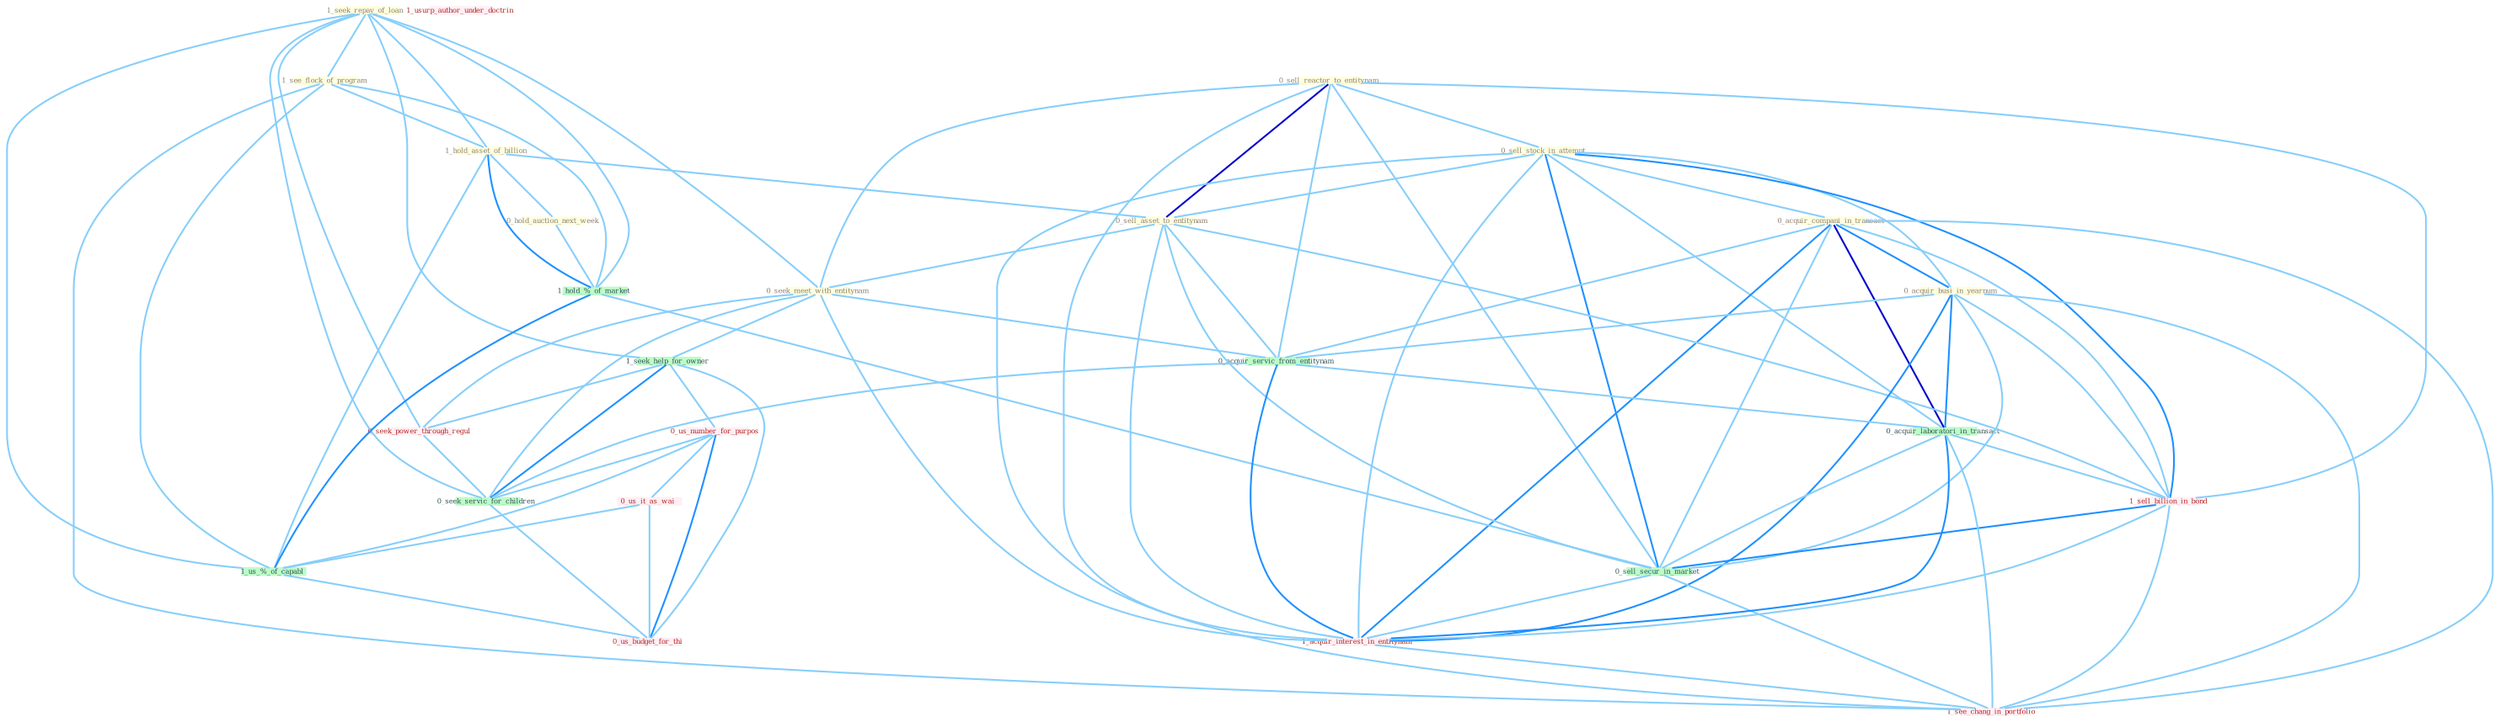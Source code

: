 Graph G{ 
    node
    [shape=polygon,style=filled,width=.5,height=.06,color="#BDFCC9",fixedsize=true,fontsize=4,
    fontcolor="#2f4f4f"];
    {node
    [color="#ffffe0", fontcolor="#8b7d6b"] "1_seek_repay_of_loan " "1_see_flock_of_program " "1_hold_asset_of_billion " "0_sell_reactor_to_entitynam " "0_sell_stock_in_attempt " "0_acquir_compani_in_transact " "0_sell_asset_to_entitynam " "0_seek_meet_with_entitynam " "0_acquir_busi_in_yearnum " "0_hold_auction_next_week "}
{node [color="#fff0f5", fontcolor="#b22222"] "0_seek_power_through_regul " "0_us_number_for_purpos " "1_sell_billion_in_bond " "0_us_it_as_wai " "1_usurp_author_under_doctrin " "1_acquir_interest_in_entitynam " "1_see_chang_in_portfolio " "0_us_budget_for_thi "}
edge [color="#B0E2FF"];

	"1_seek_repay_of_loan " -- "1_see_flock_of_program " [w="1", color="#87cefa" ];
	"1_seek_repay_of_loan " -- "1_hold_asset_of_billion " [w="1", color="#87cefa" ];
	"1_seek_repay_of_loan " -- "0_seek_meet_with_entitynam " [w="1", color="#87cefa" ];
	"1_seek_repay_of_loan " -- "1_seek_help_for_owner " [w="1", color="#87cefa" ];
	"1_seek_repay_of_loan " -- "1_hold_%_of_market " [w="1", color="#87cefa" ];
	"1_seek_repay_of_loan " -- "0_seek_power_through_regul " [w="1", color="#87cefa" ];
	"1_seek_repay_of_loan " -- "1_us_%_of_capabl " [w="1", color="#87cefa" ];
	"1_seek_repay_of_loan " -- "0_seek_servic_for_children " [w="1", color="#87cefa" ];
	"1_see_flock_of_program " -- "1_hold_asset_of_billion " [w="1", color="#87cefa" ];
	"1_see_flock_of_program " -- "1_hold_%_of_market " [w="1", color="#87cefa" ];
	"1_see_flock_of_program " -- "1_us_%_of_capabl " [w="1", color="#87cefa" ];
	"1_see_flock_of_program " -- "1_see_chang_in_portfolio " [w="1", color="#87cefa" ];
	"1_hold_asset_of_billion " -- "0_sell_asset_to_entitynam " [w="1", color="#87cefa" ];
	"1_hold_asset_of_billion " -- "0_hold_auction_next_week " [w="1", color="#87cefa" ];
	"1_hold_asset_of_billion " -- "1_hold_%_of_market " [w="2", color="#1e90ff" , len=0.8];
	"1_hold_asset_of_billion " -- "1_us_%_of_capabl " [w="1", color="#87cefa" ];
	"0_sell_reactor_to_entitynam " -- "0_sell_stock_in_attempt " [w="1", color="#87cefa" ];
	"0_sell_reactor_to_entitynam " -- "0_sell_asset_to_entitynam " [w="3", color="#0000cd" , len=0.6];
	"0_sell_reactor_to_entitynam " -- "0_seek_meet_with_entitynam " [w="1", color="#87cefa" ];
	"0_sell_reactor_to_entitynam " -- "0_acquir_servic_from_entitynam " [w="1", color="#87cefa" ];
	"0_sell_reactor_to_entitynam " -- "1_sell_billion_in_bond " [w="1", color="#87cefa" ];
	"0_sell_reactor_to_entitynam " -- "0_sell_secur_in_market " [w="1", color="#87cefa" ];
	"0_sell_reactor_to_entitynam " -- "1_acquir_interest_in_entitynam " [w="1", color="#87cefa" ];
	"0_sell_stock_in_attempt " -- "0_acquir_compani_in_transact " [w="1", color="#87cefa" ];
	"0_sell_stock_in_attempt " -- "0_sell_asset_to_entitynam " [w="1", color="#87cefa" ];
	"0_sell_stock_in_attempt " -- "0_acquir_busi_in_yearnum " [w="1", color="#87cefa" ];
	"0_sell_stock_in_attempt " -- "0_acquir_laboratori_in_transact " [w="1", color="#87cefa" ];
	"0_sell_stock_in_attempt " -- "1_sell_billion_in_bond " [w="2", color="#1e90ff" , len=0.8];
	"0_sell_stock_in_attempt " -- "0_sell_secur_in_market " [w="2", color="#1e90ff" , len=0.8];
	"0_sell_stock_in_attempt " -- "1_acquir_interest_in_entitynam " [w="1", color="#87cefa" ];
	"0_sell_stock_in_attempt " -- "1_see_chang_in_portfolio " [w="1", color="#87cefa" ];
	"0_acquir_compani_in_transact " -- "0_acquir_busi_in_yearnum " [w="2", color="#1e90ff" , len=0.8];
	"0_acquir_compani_in_transact " -- "0_acquir_servic_from_entitynam " [w="1", color="#87cefa" ];
	"0_acquir_compani_in_transact " -- "0_acquir_laboratori_in_transact " [w="3", color="#0000cd" , len=0.6];
	"0_acquir_compani_in_transact " -- "1_sell_billion_in_bond " [w="1", color="#87cefa" ];
	"0_acquir_compani_in_transact " -- "0_sell_secur_in_market " [w="1", color="#87cefa" ];
	"0_acquir_compani_in_transact " -- "1_acquir_interest_in_entitynam " [w="2", color="#1e90ff" , len=0.8];
	"0_acquir_compani_in_transact " -- "1_see_chang_in_portfolio " [w="1", color="#87cefa" ];
	"0_sell_asset_to_entitynam " -- "0_seek_meet_with_entitynam " [w="1", color="#87cefa" ];
	"0_sell_asset_to_entitynam " -- "0_acquir_servic_from_entitynam " [w="1", color="#87cefa" ];
	"0_sell_asset_to_entitynam " -- "1_sell_billion_in_bond " [w="1", color="#87cefa" ];
	"0_sell_asset_to_entitynam " -- "0_sell_secur_in_market " [w="1", color="#87cefa" ];
	"0_sell_asset_to_entitynam " -- "1_acquir_interest_in_entitynam " [w="1", color="#87cefa" ];
	"0_seek_meet_with_entitynam " -- "1_seek_help_for_owner " [w="1", color="#87cefa" ];
	"0_seek_meet_with_entitynam " -- "0_acquir_servic_from_entitynam " [w="1", color="#87cefa" ];
	"0_seek_meet_with_entitynam " -- "0_seek_power_through_regul " [w="1", color="#87cefa" ];
	"0_seek_meet_with_entitynam " -- "1_acquir_interest_in_entitynam " [w="1", color="#87cefa" ];
	"0_seek_meet_with_entitynam " -- "0_seek_servic_for_children " [w="1", color="#87cefa" ];
	"0_acquir_busi_in_yearnum " -- "0_acquir_servic_from_entitynam " [w="1", color="#87cefa" ];
	"0_acquir_busi_in_yearnum " -- "0_acquir_laboratori_in_transact " [w="2", color="#1e90ff" , len=0.8];
	"0_acquir_busi_in_yearnum " -- "1_sell_billion_in_bond " [w="1", color="#87cefa" ];
	"0_acquir_busi_in_yearnum " -- "0_sell_secur_in_market " [w="1", color="#87cefa" ];
	"0_acquir_busi_in_yearnum " -- "1_acquir_interest_in_entitynam " [w="2", color="#1e90ff" , len=0.8];
	"0_acquir_busi_in_yearnum " -- "1_see_chang_in_portfolio " [w="1", color="#87cefa" ];
	"0_hold_auction_next_week " -- "1_hold_%_of_market " [w="1", color="#87cefa" ];
	"1_seek_help_for_owner " -- "0_seek_power_through_regul " [w="1", color="#87cefa" ];
	"1_seek_help_for_owner " -- "0_us_number_for_purpos " [w="1", color="#87cefa" ];
	"1_seek_help_for_owner " -- "0_seek_servic_for_children " [w="2", color="#1e90ff" , len=0.8];
	"1_seek_help_for_owner " -- "0_us_budget_for_thi " [w="1", color="#87cefa" ];
	"0_acquir_servic_from_entitynam " -- "0_acquir_laboratori_in_transact " [w="1", color="#87cefa" ];
	"0_acquir_servic_from_entitynam " -- "1_acquir_interest_in_entitynam " [w="2", color="#1e90ff" , len=0.8];
	"0_acquir_servic_from_entitynam " -- "0_seek_servic_for_children " [w="1", color="#87cefa" ];
	"1_hold_%_of_market " -- "1_us_%_of_capabl " [w="2", color="#1e90ff" , len=0.8];
	"1_hold_%_of_market " -- "0_sell_secur_in_market " [w="1", color="#87cefa" ];
	"0_seek_power_through_regul " -- "0_seek_servic_for_children " [w="1", color="#87cefa" ];
	"0_us_number_for_purpos " -- "0_us_it_as_wai " [w="1", color="#87cefa" ];
	"0_us_number_for_purpos " -- "1_us_%_of_capabl " [w="1", color="#87cefa" ];
	"0_us_number_for_purpos " -- "0_seek_servic_for_children " [w="1", color="#87cefa" ];
	"0_us_number_for_purpos " -- "0_us_budget_for_thi " [w="2", color="#1e90ff" , len=0.8];
	"0_acquir_laboratori_in_transact " -- "1_sell_billion_in_bond " [w="1", color="#87cefa" ];
	"0_acquir_laboratori_in_transact " -- "0_sell_secur_in_market " [w="1", color="#87cefa" ];
	"0_acquir_laboratori_in_transact " -- "1_acquir_interest_in_entitynam " [w="2", color="#1e90ff" , len=0.8];
	"0_acquir_laboratori_in_transact " -- "1_see_chang_in_portfolio " [w="1", color="#87cefa" ];
	"1_sell_billion_in_bond " -- "0_sell_secur_in_market " [w="2", color="#1e90ff" , len=0.8];
	"1_sell_billion_in_bond " -- "1_acquir_interest_in_entitynam " [w="1", color="#87cefa" ];
	"1_sell_billion_in_bond " -- "1_see_chang_in_portfolio " [w="1", color="#87cefa" ];
	"0_us_it_as_wai " -- "1_us_%_of_capabl " [w="1", color="#87cefa" ];
	"0_us_it_as_wai " -- "0_us_budget_for_thi " [w="1", color="#87cefa" ];
	"1_us_%_of_capabl " -- "0_us_budget_for_thi " [w="1", color="#87cefa" ];
	"0_sell_secur_in_market " -- "1_acquir_interest_in_entitynam " [w="1", color="#87cefa" ];
	"0_sell_secur_in_market " -- "1_see_chang_in_portfolio " [w="1", color="#87cefa" ];
	"1_acquir_interest_in_entitynam " -- "1_see_chang_in_portfolio " [w="1", color="#87cefa" ];
	"0_seek_servic_for_children " -- "0_us_budget_for_thi " [w="1", color="#87cefa" ];
}